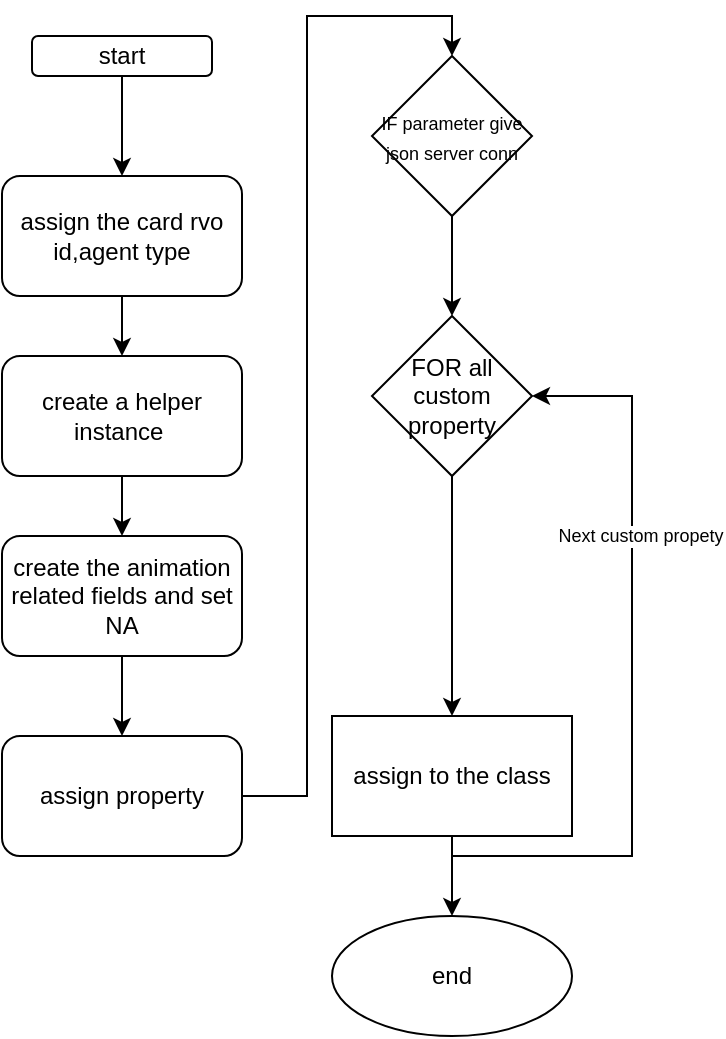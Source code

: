 <mxfile version="17.5.0" type="github">
  <diagram id="iFK_crYJgPJKWYKF7Nq0" name="Page-1">
    <mxGraphModel dx="1038" dy="579" grid="1" gridSize="10" guides="1" tooltips="1" connect="1" arrows="1" fold="1" page="1" pageScale="1" pageWidth="850" pageHeight="1100" math="0" shadow="0">
      <root>
        <mxCell id="0" />
        <mxCell id="1" parent="0" />
        <mxCell id="PNBDUXTtuZ9nDHMbc-lG-3" value="" style="edgeStyle=orthogonalEdgeStyle;rounded=0;orthogonalLoop=1;jettySize=auto;html=1;" parent="1" source="PNBDUXTtuZ9nDHMbc-lG-1" target="PNBDUXTtuZ9nDHMbc-lG-2" edge="1">
          <mxGeometry relative="1" as="geometry" />
        </mxCell>
        <mxCell id="PNBDUXTtuZ9nDHMbc-lG-1" value="start" style="rounded=1;whiteSpace=wrap;html=1;" parent="1" vertex="1">
          <mxGeometry x="80" y="30" width="90" height="20" as="geometry" />
        </mxCell>
        <mxCell id="PNBDUXTtuZ9nDHMbc-lG-5" value="" style="edgeStyle=orthogonalEdgeStyle;rounded=0;orthogonalLoop=1;jettySize=auto;html=1;" parent="1" source="PNBDUXTtuZ9nDHMbc-lG-2" target="PNBDUXTtuZ9nDHMbc-lG-4" edge="1">
          <mxGeometry relative="1" as="geometry" />
        </mxCell>
        <mxCell id="PNBDUXTtuZ9nDHMbc-lG-2" value="assign the card rvo id,agent type" style="whiteSpace=wrap;html=1;rounded=1;" parent="1" vertex="1">
          <mxGeometry x="65" y="100" width="120" height="60" as="geometry" />
        </mxCell>
        <mxCell id="PNBDUXTtuZ9nDHMbc-lG-8" value="" style="edgeStyle=orthogonalEdgeStyle;rounded=0;orthogonalLoop=1;jettySize=auto;html=1;" parent="1" source="PNBDUXTtuZ9nDHMbc-lG-4" target="PNBDUXTtuZ9nDHMbc-lG-7" edge="1">
          <mxGeometry relative="1" as="geometry" />
        </mxCell>
        <mxCell id="PNBDUXTtuZ9nDHMbc-lG-4" value="create a helper instance&amp;nbsp;" style="whiteSpace=wrap;html=1;rounded=1;" parent="1" vertex="1">
          <mxGeometry x="65" y="190" width="120" height="60" as="geometry" />
        </mxCell>
        <mxCell id="PNBDUXTtuZ9nDHMbc-lG-10" value="" style="edgeStyle=orthogonalEdgeStyle;rounded=0;orthogonalLoop=1;jettySize=auto;html=1;" parent="1" source="PNBDUXTtuZ9nDHMbc-lG-7" target="PNBDUXTtuZ9nDHMbc-lG-9" edge="1">
          <mxGeometry relative="1" as="geometry" />
        </mxCell>
        <mxCell id="PNBDUXTtuZ9nDHMbc-lG-7" value="create the animation related fields and set NA" style="whiteSpace=wrap;html=1;rounded=1;" parent="1" vertex="1">
          <mxGeometry x="65" y="280" width="120" height="60" as="geometry" />
        </mxCell>
        <mxCell id="PNBDUXTtuZ9nDHMbc-lG-14" style="edgeStyle=orthogonalEdgeStyle;rounded=0;orthogonalLoop=1;jettySize=auto;html=1;entryX=0.5;entryY=0;entryDx=0;entryDy=0;" parent="1" source="PNBDUXTtuZ9nDHMbc-lG-9" target="PNBDUXTtuZ9nDHMbc-lG-13" edge="1">
          <mxGeometry relative="1" as="geometry" />
        </mxCell>
        <mxCell id="PNBDUXTtuZ9nDHMbc-lG-9" value="assign property" style="whiteSpace=wrap;html=1;rounded=1;" parent="1" vertex="1">
          <mxGeometry x="65" y="380" width="120" height="60" as="geometry" />
        </mxCell>
        <mxCell id="ud7avFPx_Z-MOzcvGxws-1" value="" style="edgeStyle=orthogonalEdgeStyle;rounded=0;orthogonalLoop=1;jettySize=auto;html=1;" edge="1" parent="1" source="PNBDUXTtuZ9nDHMbc-lG-13" target="PNBDUXTtuZ9nDHMbc-lG-17">
          <mxGeometry relative="1" as="geometry" />
        </mxCell>
        <mxCell id="PNBDUXTtuZ9nDHMbc-lG-13" value="&lt;font style=&quot;font-size: 9px&quot;&gt;IF parameter give json server conn&lt;/font&gt;" style="rhombus;whiteSpace=wrap;html=1;" parent="1" vertex="1">
          <mxGeometry x="250" y="40" width="80" height="80" as="geometry" />
        </mxCell>
        <mxCell id="PNBDUXTtuZ9nDHMbc-lG-20" value="" style="edgeStyle=orthogonalEdgeStyle;rounded=0;orthogonalLoop=1;jettySize=auto;html=1;fontSize=9;" parent="1" source="PNBDUXTtuZ9nDHMbc-lG-17" target="PNBDUXTtuZ9nDHMbc-lG-19" edge="1">
          <mxGeometry relative="1" as="geometry" />
        </mxCell>
        <mxCell id="PNBDUXTtuZ9nDHMbc-lG-17" value="FOR all custom property" style="rhombus;whiteSpace=wrap;html=1;" parent="1" vertex="1">
          <mxGeometry x="250" y="170" width="80" height="80" as="geometry" />
        </mxCell>
        <mxCell id="PNBDUXTtuZ9nDHMbc-lG-21" style="edgeStyle=orthogonalEdgeStyle;rounded=0;orthogonalLoop=1;jettySize=auto;html=1;entryX=1;entryY=0.5;entryDx=0;entryDy=0;fontSize=9;" parent="1" source="PNBDUXTtuZ9nDHMbc-lG-19" target="PNBDUXTtuZ9nDHMbc-lG-17" edge="1">
          <mxGeometry relative="1" as="geometry">
            <Array as="points">
              <mxPoint x="290" y="440" />
              <mxPoint x="380" y="440" />
              <mxPoint x="380" y="210" />
            </Array>
          </mxGeometry>
        </mxCell>
        <mxCell id="PNBDUXTtuZ9nDHMbc-lG-22" value="Next custom propety" style="edgeLabel;html=1;align=center;verticalAlign=middle;resizable=0;points=[];fontSize=9;" parent="PNBDUXTtuZ9nDHMbc-lG-21" vertex="1" connectable="0">
          <mxGeometry x="0.372" y="-4" relative="1" as="geometry">
            <mxPoint as="offset" />
          </mxGeometry>
        </mxCell>
        <mxCell id="PNBDUXTtuZ9nDHMbc-lG-24" value="" style="edgeStyle=orthogonalEdgeStyle;rounded=0;orthogonalLoop=1;jettySize=auto;html=1;fontSize=9;" parent="1" source="PNBDUXTtuZ9nDHMbc-lG-19" target="PNBDUXTtuZ9nDHMbc-lG-23" edge="1">
          <mxGeometry relative="1" as="geometry" />
        </mxCell>
        <mxCell id="PNBDUXTtuZ9nDHMbc-lG-19" value="assign to the class" style="whiteSpace=wrap;html=1;" parent="1" vertex="1">
          <mxGeometry x="230" y="370" width="120" height="60" as="geometry" />
        </mxCell>
        <mxCell id="PNBDUXTtuZ9nDHMbc-lG-23" value="end" style="ellipse;whiteSpace=wrap;html=1;" parent="1" vertex="1">
          <mxGeometry x="230" y="470" width="120" height="60" as="geometry" />
        </mxCell>
      </root>
    </mxGraphModel>
  </diagram>
</mxfile>
